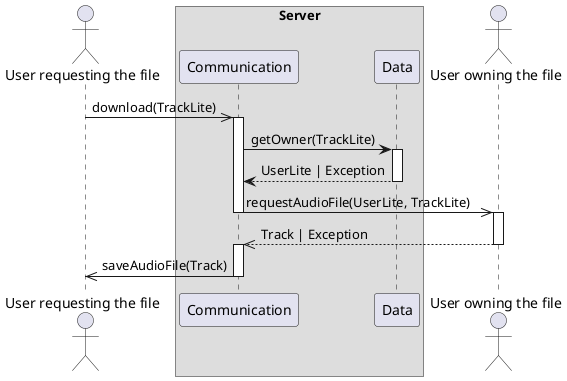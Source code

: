 @startuml Download Track (server side)
actor "User requesting the file" as User1
box Server
    participant Communication
    participant Data
end box
actor "User owning the file" as User2

User1 ->> Communication : download(TrackLite)
activate Communication

Communication -> Data : getOwner(TrackLite)
activate Data

Data --> Communication : UserLite | Exception
deactivate Data

Communication ->> User2 : requestAudioFile(UserLite, TrackLite)
deactivate Communication
activate User2

User2 -->> Communication : Track | Exception
deactivate User2
activate Communication

Communication ->> User1 : saveAudioFile(Track)
deactivate Communication

@enduml